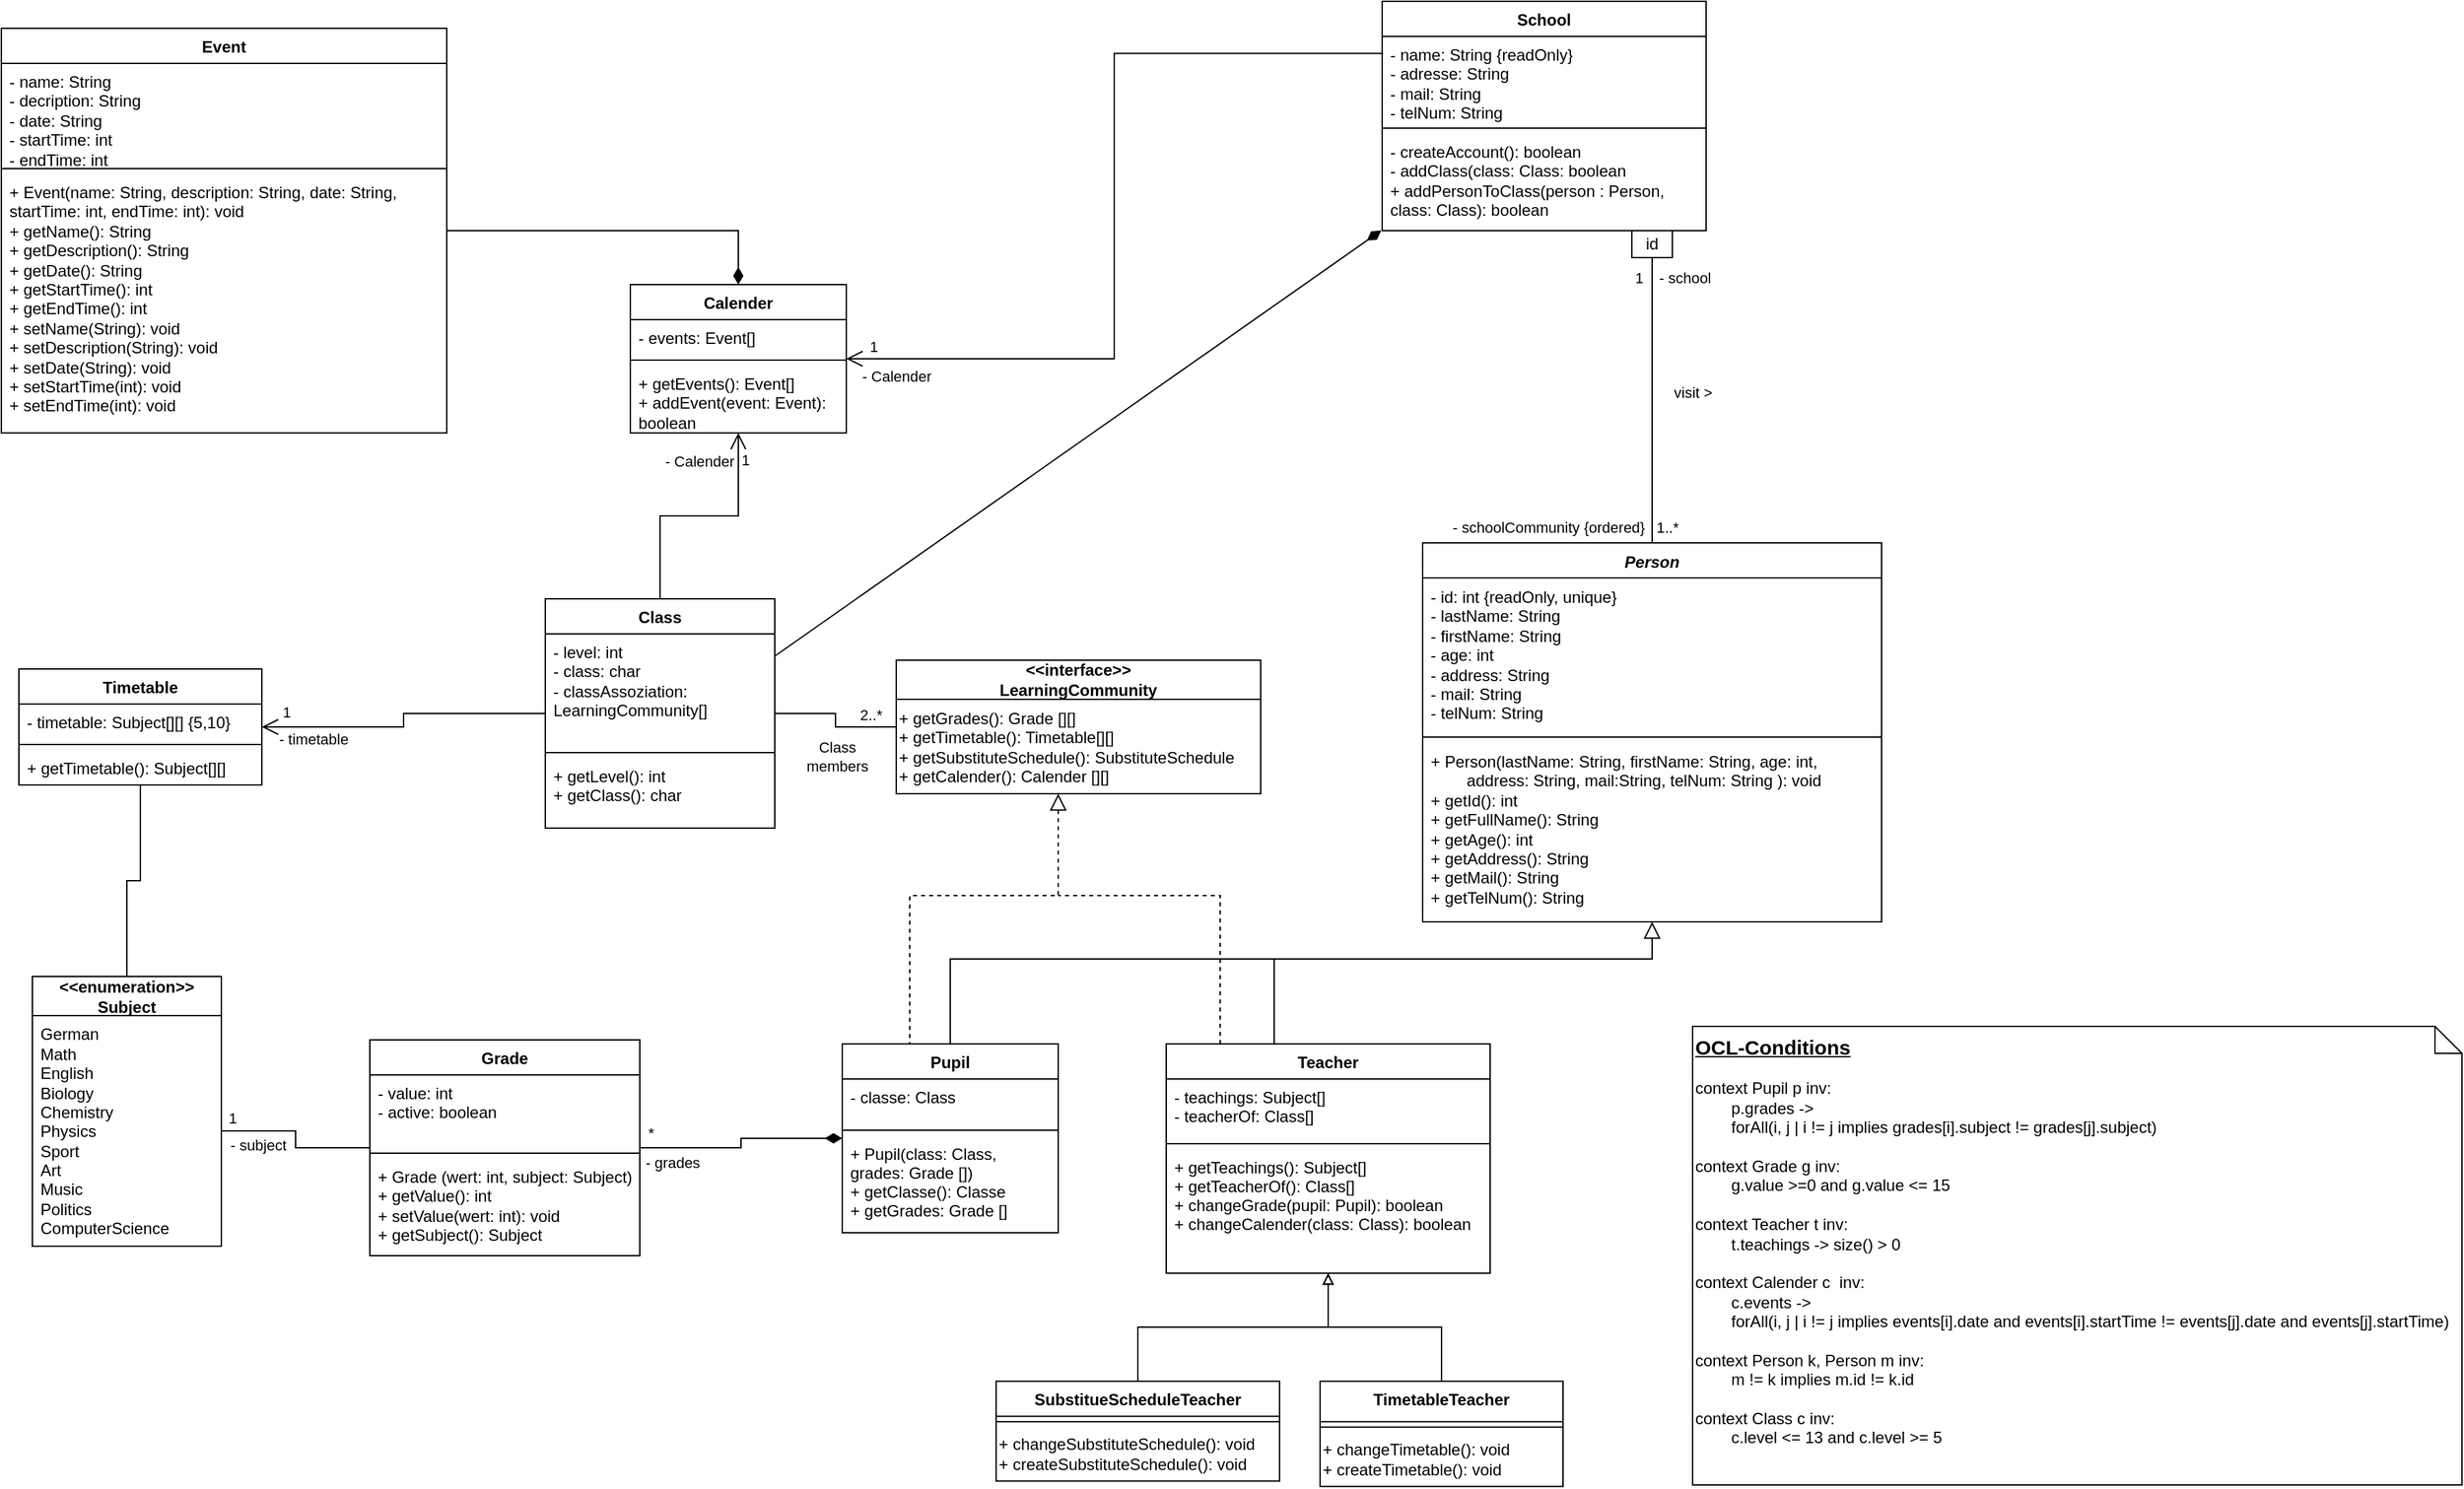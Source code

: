 <mxfile version="24.2.5" type="github">
  <diagram id="C5RBs43oDa-KdzZeNtuy" name="Page-1">
    <mxGraphModel dx="2204" dy="2951" grid="1" gridSize="10" guides="1" tooltips="1" connect="1" arrows="1" fold="1" page="1" pageScale="1" pageWidth="827" pageHeight="1169" math="0" shadow="0">
      <root>
        <mxCell id="WIyWlLk6GJQsqaUBKTNV-0" />
        <mxCell id="WIyWlLk6GJQsqaUBKTNV-1" parent="WIyWlLk6GJQsqaUBKTNV-0" />
        <mxCell id="5Cg1DQGmmBew_H07fwid-9" style="edgeStyle=orthogonalEdgeStyle;rounded=0;orthogonalLoop=1;jettySize=auto;html=1;entryX=1;entryY=0.5;entryDx=0;entryDy=0;endArrow=none;endFill=0;startArrow=diamondThin;startFill=1;startSize=10;" parent="WIyWlLk6GJQsqaUBKTNV-1" source="zkfFHV4jXpPFQw0GAbJ--0" target="rrHhDad-GqAPhSAh23OG-0" edge="1">
          <mxGeometry relative="1" as="geometry" />
        </mxCell>
        <mxCell id="TqdGIouG84ddenYdvqpn-0" value="- grades" style="edgeLabel;html=1;align=center;verticalAlign=middle;resizable=0;points=[];" parent="5Cg1DQGmmBew_H07fwid-9" vertex="1" connectable="0">
          <mxGeometry x="0.303" relative="1" as="geometry">
            <mxPoint x="-31" y="11" as="offset" />
          </mxGeometry>
        </mxCell>
        <mxCell id="TqdGIouG84ddenYdvqpn-2" value="*" style="edgeLabel;html=1;align=center;verticalAlign=middle;resizable=0;points=[];" parent="5Cg1DQGmmBew_H07fwid-9" vertex="1" connectable="0">
          <mxGeometry x="0.911" y="-1" relative="1" as="geometry">
            <mxPoint x="1" y="-10" as="offset" />
          </mxGeometry>
        </mxCell>
        <mxCell id="zkfFHV4jXpPFQw0GAbJ--0" value="Pupil" style="swimlane;fontStyle=1;align=center;verticalAlign=top;childLayout=stackLayout;horizontal=1;startSize=26;horizontalStack=0;resizeParent=1;resizeLast=0;collapsible=1;marginBottom=0;rounded=0;shadow=0;strokeWidth=1;" parent="WIyWlLk6GJQsqaUBKTNV-1" vertex="1">
          <mxGeometry x="-120" y="-1527" width="160" height="140" as="geometry">
            <mxRectangle x="-160" y="-840" width="160" height="26" as="alternateBounds" />
          </mxGeometry>
        </mxCell>
        <mxCell id="zkfFHV4jXpPFQw0GAbJ--1" value="- classe: Class&#xa;" style="text;align=left;verticalAlign=top;spacingLeft=4;spacingRight=4;overflow=hidden;rotatable=0;points=[[0,0.5],[1,0.5]];portConstraint=eastwest;" parent="zkfFHV4jXpPFQw0GAbJ--0" vertex="1">
          <mxGeometry y="26" width="160" height="34" as="geometry" />
        </mxCell>
        <mxCell id="zkfFHV4jXpPFQw0GAbJ--4" value="" style="line;html=1;strokeWidth=1;align=left;verticalAlign=middle;spacingTop=-1;spacingLeft=3;spacingRight=3;rotatable=0;labelPosition=right;points=[];portConstraint=eastwest;" parent="zkfFHV4jXpPFQw0GAbJ--0" vertex="1">
          <mxGeometry y="60" width="160" height="8" as="geometry" />
        </mxCell>
        <mxCell id="zkfFHV4jXpPFQw0GAbJ--5" value="+ Pupil(class: Class, &#xa;grades: Grade [])&#xa;+ getClasse(): Classe&#xa;+ getGrades: Grade []" style="text;align=left;verticalAlign=top;spacingLeft=4;spacingRight=4;overflow=hidden;rotatable=0;points=[[0,0.5],[1,0.5]];portConstraint=eastwest;" parent="zkfFHV4jXpPFQw0GAbJ--0" vertex="1">
          <mxGeometry y="68" width="160" height="72" as="geometry" />
        </mxCell>
        <mxCell id="4zYZKZz7MtSo7KlVfENi-1" style="edgeStyle=orthogonalEdgeStyle;rounded=0;orthogonalLoop=1;jettySize=auto;html=1;entryX=0.5;entryY=1;entryDx=0;entryDy=0;endArrow=block;endFill=0;" parent="WIyWlLk6GJQsqaUBKTNV-1" source="zkfFHV4jXpPFQw0GAbJ--6" target="zkfFHV4jXpPFQw0GAbJ--17" edge="1">
          <mxGeometry relative="1" as="geometry" />
        </mxCell>
        <mxCell id="zkfFHV4jXpPFQw0GAbJ--6" value="SubstitueScheduleTeacher&#xa;&#xa;" style="swimlane;fontStyle=1;align=center;verticalAlign=top;childLayout=stackLayout;horizontal=1;startSize=26;horizontalStack=0;resizeParent=1;resizeLast=0;collapsible=1;marginBottom=0;rounded=0;shadow=0;strokeWidth=1;" parent="WIyWlLk6GJQsqaUBKTNV-1" vertex="1">
          <mxGeometry x="-6" y="-1276.86" width="210" height="74" as="geometry">
            <mxRectangle x="130" y="380" width="160" height="26" as="alternateBounds" />
          </mxGeometry>
        </mxCell>
        <mxCell id="zkfFHV4jXpPFQw0GAbJ--9" value="" style="line;html=1;strokeWidth=1;align=left;verticalAlign=middle;spacingTop=-1;spacingLeft=3;spacingRight=3;rotatable=0;labelPosition=right;points=[];portConstraint=eastwest;" parent="zkfFHV4jXpPFQw0GAbJ--6" vertex="1">
          <mxGeometry y="26" width="210" height="8" as="geometry" />
        </mxCell>
        <mxCell id="WbwawXartxjEZme_BU2b-26" value="&lt;div align=&quot;left&quot;&gt;+ changeSubstituteSchedule(): void&lt;br&gt;&lt;/div&gt;&lt;div align=&quot;left&quot;&gt;+ createSubstituteSchedule(): void&lt;br&gt;&lt;/div&gt;" style="text;html=1;align=left;verticalAlign=middle;resizable=0;points=[];autosize=1;strokeColor=none;fillColor=none;" parent="zkfFHV4jXpPFQw0GAbJ--6" vertex="1">
          <mxGeometry y="34" width="210" height="40" as="geometry" />
        </mxCell>
        <mxCell id="4zYZKZz7MtSo7KlVfENi-3" style="edgeStyle=orthogonalEdgeStyle;rounded=0;orthogonalLoop=1;jettySize=auto;html=1;entryX=0.5;entryY=1;entryDx=0;entryDy=0;endArrow=block;endFill=0;" parent="WIyWlLk6GJQsqaUBKTNV-1" source="zkfFHV4jXpPFQw0GAbJ--13" target="zkfFHV4jXpPFQw0GAbJ--17" edge="1">
          <mxGeometry relative="1" as="geometry" />
        </mxCell>
        <mxCell id="zkfFHV4jXpPFQw0GAbJ--13" value="TimetableTeacher" style="swimlane;fontStyle=1;align=center;verticalAlign=top;childLayout=stackLayout;horizontal=1;startSize=30;horizontalStack=0;resizeParent=1;resizeLast=0;collapsible=1;marginBottom=0;rounded=0;shadow=0;strokeWidth=1;" parent="WIyWlLk6GJQsqaUBKTNV-1" vertex="1">
          <mxGeometry x="234" y="-1276.86" width="180" height="78" as="geometry">
            <mxRectangle x="340" y="380" width="170" height="26" as="alternateBounds" />
          </mxGeometry>
        </mxCell>
        <mxCell id="zkfFHV4jXpPFQw0GAbJ--15" value="" style="line;html=1;strokeWidth=1;align=left;verticalAlign=middle;spacingTop=-1;spacingLeft=3;spacingRight=3;rotatable=0;labelPosition=right;points=[];portConstraint=eastwest;" parent="zkfFHV4jXpPFQw0GAbJ--13" vertex="1">
          <mxGeometry y="30" width="180" height="8" as="geometry" />
        </mxCell>
        <mxCell id="WbwawXartxjEZme_BU2b-27" value="&lt;div align=&quot;left&quot;&gt;+ changeTimetable(): void&lt;br&gt;&lt;/div&gt;&lt;div align=&quot;left&quot;&gt;+ createTimetable(): void&lt;/div&gt;" style="text;html=1;align=left;verticalAlign=middle;resizable=0;points=[];autosize=1;strokeColor=none;fillColor=none;" parent="zkfFHV4jXpPFQw0GAbJ--13" vertex="1">
          <mxGeometry y="38" width="180" height="40" as="geometry" />
        </mxCell>
        <mxCell id="WbwawXartxjEZme_BU2b-21" style="edgeStyle=orthogonalEdgeStyle;rounded=0;orthogonalLoop=1;jettySize=auto;html=1;endArrow=none;endFill=0;dashed=1;" parent="WIyWlLk6GJQsqaUBKTNV-1" source="zkfFHV4jXpPFQw0GAbJ--17" edge="1">
          <mxGeometry relative="1" as="geometry">
            <mxPoint x="40" y="-1637" as="targetPoint" />
            <Array as="points">
              <mxPoint x="160" y="-1637" />
              <mxPoint x="110" y="-1637" />
            </Array>
          </mxGeometry>
        </mxCell>
        <mxCell id="zkfFHV4jXpPFQw0GAbJ--17" value="Teacher" style="swimlane;fontStyle=1;align=center;verticalAlign=top;childLayout=stackLayout;horizontal=1;startSize=26;horizontalStack=0;resizeParent=1;resizeLast=0;collapsible=1;marginBottom=0;rounded=0;shadow=0;strokeWidth=1;" parent="WIyWlLk6GJQsqaUBKTNV-1" vertex="1">
          <mxGeometry x="120" y="-1527" width="240" height="170" as="geometry">
            <mxRectangle x="80" y="-840" width="160" height="26" as="alternateBounds" />
          </mxGeometry>
        </mxCell>
        <mxCell id="zkfFHV4jXpPFQw0GAbJ--18" value="- teachings: Subject[]&#xa;- teacherOf: Class[]&#xa;" style="text;align=left;verticalAlign=top;spacingLeft=4;spacingRight=4;overflow=hidden;rotatable=0;points=[[0,0.5],[1,0.5]];portConstraint=eastwest;" parent="zkfFHV4jXpPFQw0GAbJ--17" vertex="1">
          <mxGeometry y="26" width="240" height="44" as="geometry" />
        </mxCell>
        <mxCell id="zkfFHV4jXpPFQw0GAbJ--23" value="" style="line;html=1;strokeWidth=1;align=left;verticalAlign=middle;spacingTop=-1;spacingLeft=3;spacingRight=3;rotatable=0;labelPosition=right;points=[];portConstraint=eastwest;" parent="zkfFHV4jXpPFQw0GAbJ--17" vertex="1">
          <mxGeometry y="70" width="240" height="8" as="geometry" />
        </mxCell>
        <mxCell id="zkfFHV4jXpPFQw0GAbJ--24" value="+ getTeachings(): Subject[]&#xa;+ getTeacherOf(): Class[]&#xa;+ changeGrade(pupil: Pupil): boolean&#xa;+ changeCalender(class: Class): boolean" style="text;align=left;verticalAlign=top;spacingLeft=4;spacingRight=4;overflow=hidden;rotatable=0;points=[[0,0.5],[1,0.5]];portConstraint=eastwest;" parent="zkfFHV4jXpPFQw0GAbJ--17" vertex="1">
          <mxGeometry y="78" width="240" height="82" as="geometry" />
        </mxCell>
        <mxCell id="WbwawXartxjEZme_BU2b-4" style="edgeStyle=orthogonalEdgeStyle;rounded=0;orthogonalLoop=1;jettySize=auto;html=1;entryX=1;entryY=0.5;entryDx=0;entryDy=0;endArrow=none;endFill=0;" parent="WIyWlLk6GJQsqaUBKTNV-1" source="rrHhDad-GqAPhSAh23OG-0" target="WbwawXartxjEZme_BU2b-3" edge="1">
          <mxGeometry relative="1" as="geometry" />
        </mxCell>
        <mxCell id="TqdGIouG84ddenYdvqpn-4" value="1" style="edgeLabel;html=1;align=center;verticalAlign=middle;resizable=0;points=[];" parent="WbwawXartxjEZme_BU2b-4" vertex="1" connectable="0">
          <mxGeometry x="0.766" y="-1" relative="1" as="geometry">
            <mxPoint x="-7" y="-9" as="offset" />
          </mxGeometry>
        </mxCell>
        <mxCell id="TqdGIouG84ddenYdvqpn-5" value="- subject" style="edgeLabel;html=1;align=center;verticalAlign=middle;resizable=0;points=[];" parent="WbwawXartxjEZme_BU2b-4" vertex="1" connectable="0">
          <mxGeometry x="0.831" y="1" relative="1" as="geometry">
            <mxPoint x="16" y="9" as="offset" />
          </mxGeometry>
        </mxCell>
        <mxCell id="rrHhDad-GqAPhSAh23OG-0" value="Grade" style="swimlane;fontStyle=1;align=center;verticalAlign=top;childLayout=stackLayout;horizontal=1;startSize=26;horizontalStack=0;resizeParent=1;resizeParentMax=0;resizeLast=0;collapsible=1;marginBottom=0;whiteSpace=wrap;html=1;" parent="WIyWlLk6GJQsqaUBKTNV-1" vertex="1">
          <mxGeometry x="-470" y="-1530" width="200" height="160" as="geometry">
            <mxRectangle x="-490" y="-850" width="70" height="30" as="alternateBounds" />
          </mxGeometry>
        </mxCell>
        <mxCell id="rrHhDad-GqAPhSAh23OG-1" value="&lt;div&gt;- value: int&lt;/div&gt;&lt;div&gt;- active: boolean&lt;/div&gt;" style="text;strokeColor=none;fillColor=none;align=left;verticalAlign=top;spacingLeft=4;spacingRight=4;overflow=hidden;rotatable=0;points=[[0,0.5],[1,0.5]];portConstraint=eastwest;whiteSpace=wrap;html=1;" parent="rrHhDad-GqAPhSAh23OG-0" vertex="1">
          <mxGeometry y="26" width="200" height="54" as="geometry" />
        </mxCell>
        <mxCell id="rrHhDad-GqAPhSAh23OG-2" value="" style="line;strokeWidth=1;fillColor=none;align=left;verticalAlign=middle;spacingTop=-1;spacingLeft=3;spacingRight=3;rotatable=0;labelPosition=right;points=[];portConstraint=eastwest;strokeColor=inherit;" parent="rrHhDad-GqAPhSAh23OG-0" vertex="1">
          <mxGeometry y="80" width="200" height="8" as="geometry" />
        </mxCell>
        <mxCell id="rrHhDad-GqAPhSAh23OG-3" value="&lt;div&gt;+ Grade (wert: int, subject: Subject)&lt;br&gt;&lt;/div&gt;&lt;div&gt;+ getValue(): int&lt;/div&gt;&lt;div&gt;+ setValue(wert: int): void&lt;br&gt;&lt;/div&gt;&lt;div&gt;+ getSubject(): Subject&lt;/div&gt;" style="text;strokeColor=none;fillColor=none;align=left;verticalAlign=top;spacingLeft=4;spacingRight=4;overflow=hidden;rotatable=0;points=[[0,0.5],[1,0.5]];portConstraint=eastwest;whiteSpace=wrap;html=1;" parent="rrHhDad-GqAPhSAh23OG-0" vertex="1">
          <mxGeometry y="88" width="200" height="72" as="geometry" />
        </mxCell>
        <mxCell id="5Cg1DQGmmBew_H07fwid-13" style="edgeStyle=orthogonalEdgeStyle;rounded=0;orthogonalLoop=1;jettySize=auto;html=1;entryX=1;entryY=0.5;entryDx=0;entryDy=0;endArrow=open;endFill=0;endSize=10;exitX=0.003;exitY=0.197;exitDx=0;exitDy=0;exitPerimeter=0;startSize=10;" parent="WIyWlLk6GJQsqaUBKTNV-1" source="rrHhDad-GqAPhSAh23OG-5" target="rrHhDad-GqAPhSAh23OG-12" edge="1">
          <mxGeometry relative="1" as="geometry" />
        </mxCell>
        <mxCell id="TpZP8rz3wwjgJjstvNqO-3" value="1" style="edgeLabel;html=1;align=center;verticalAlign=middle;resizable=0;points=[];fontFamily=Helvetica;fontSize=11;fontColor=default;labelBackgroundColor=default;" parent="5Cg1DQGmmBew_H07fwid-13" vertex="1" connectable="0">
          <mxGeometry x="0.664" y="-1" relative="1" as="geometry">
            <mxPoint x="-85" y="-8" as="offset" />
          </mxGeometry>
        </mxCell>
        <mxCell id="TqdGIouG84ddenYdvqpn-7" value="- Calender" style="edgeLabel;html=1;align=center;verticalAlign=middle;resizable=0;points=[];" parent="5Cg1DQGmmBew_H07fwid-13" vertex="1" connectable="0">
          <mxGeometry x="0.465" y="1" relative="1" as="geometry">
            <mxPoint x="-130" y="12" as="offset" />
          </mxGeometry>
        </mxCell>
        <mxCell id="5Cg1DQGmmBew_H07fwid-23" style="edgeStyle=orthogonalEdgeStyle;rounded=0;orthogonalLoop=1;jettySize=auto;html=1;entryX=0.5;entryY=0;entryDx=0;entryDy=0;strokeColor=default;align=center;verticalAlign=middle;fontFamily=Helvetica;fontSize=11;fontColor=default;labelBackgroundColor=default;endArrow=none;endFill=0;endSize=10;" parent="WIyWlLk6GJQsqaUBKTNV-1" source="ObR1IF8wktle5v3oRyKV-1" target="rrHhDad-GqAPhSAh23OG-32" edge="1">
          <mxGeometry relative="1" as="geometry">
            <Array as="points" />
          </mxGeometry>
        </mxCell>
        <mxCell id="TpZP8rz3wwjgJjstvNqO-9" value="1..*" style="edgeLabel;html=1;align=center;verticalAlign=middle;resizable=0;points=[];fontFamily=Helvetica;fontSize=11;fontColor=default;labelBackgroundColor=default;" parent="5Cg1DQGmmBew_H07fwid-23" vertex="1" connectable="0">
          <mxGeometry x="0.794" relative="1" as="geometry">
            <mxPoint x="11" y="10" as="offset" />
          </mxGeometry>
        </mxCell>
        <mxCell id="TqdGIouG84ddenYdvqpn-8" value="- schoolCommunity {ordered}" style="edgeLabel;html=1;align=center;verticalAlign=middle;resizable=0;points=[];" parent="5Cg1DQGmmBew_H07fwid-23" vertex="1" connectable="0">
          <mxGeometry x="0.605" y="-1" relative="1" as="geometry">
            <mxPoint x="-76" y="30" as="offset" />
          </mxGeometry>
        </mxCell>
        <mxCell id="v6CMzdKw22sWxw8PzKiO-6" value="visit &amp;gt;" style="edgeLabel;html=1;align=center;verticalAlign=middle;resizable=0;points=[];" parent="5Cg1DQGmmBew_H07fwid-23" vertex="1" connectable="0">
          <mxGeometry x="0.042" relative="1" as="geometry">
            <mxPoint x="30" y="-10" as="offset" />
          </mxGeometry>
        </mxCell>
        <mxCell id="5Cg1DQGmmBew_H07fwid-24" style="rounded=0;orthogonalLoop=1;jettySize=auto;html=1;entryX=1;entryY=0.25;entryDx=0;entryDy=0;strokeColor=default;align=center;verticalAlign=middle;fontFamily=Helvetica;fontSize=11;fontColor=default;labelBackgroundColor=default;endArrow=none;endFill=0;endSize=10;startSize=10;startArrow=diamondThin;startFill=1;exitX=-0.003;exitY=0.999;exitDx=0;exitDy=0;exitPerimeter=0;" parent="WIyWlLk6GJQsqaUBKTNV-1" source="rrHhDad-GqAPhSAh23OG-7" target="rrHhDad-GqAPhSAh23OG-8" edge="1">
          <mxGeometry relative="1" as="geometry" />
        </mxCell>
        <mxCell id="rrHhDad-GqAPhSAh23OG-4" value="School" style="swimlane;fontStyle=1;align=center;verticalAlign=top;childLayout=stackLayout;horizontal=1;startSize=26;horizontalStack=0;resizeParent=1;resizeParentMax=0;resizeLast=0;collapsible=1;marginBottom=0;whiteSpace=wrap;html=1;" parent="WIyWlLk6GJQsqaUBKTNV-1" vertex="1">
          <mxGeometry x="280" y="-2300" width="240" height="170" as="geometry">
            <mxRectangle x="-17" y="-1360" width="80" height="30" as="alternateBounds" />
          </mxGeometry>
        </mxCell>
        <mxCell id="rrHhDad-GqAPhSAh23OG-5" value="- name: String {readOnly}&lt;br&gt;&lt;div&gt;- adresse: String&lt;/div&gt;&lt;div&gt;- mail: String&lt;/div&gt;&lt;div&gt;- telNum: String&lt;/div&gt;" style="text;strokeColor=none;fillColor=none;align=left;verticalAlign=top;spacingLeft=4;spacingRight=4;overflow=hidden;rotatable=0;points=[[0,0.5],[1,0.5]];portConstraint=eastwest;whiteSpace=wrap;html=1;" parent="rrHhDad-GqAPhSAh23OG-4" vertex="1">
          <mxGeometry y="26" width="240" height="64" as="geometry" />
        </mxCell>
        <mxCell id="rrHhDad-GqAPhSAh23OG-6" value="" style="line;strokeWidth=1;fillColor=none;align=left;verticalAlign=middle;spacingTop=-1;spacingLeft=3;spacingRight=3;rotatable=0;labelPosition=right;points=[];portConstraint=eastwest;strokeColor=inherit;" parent="rrHhDad-GqAPhSAh23OG-4" vertex="1">
          <mxGeometry y="90" width="240" height="8" as="geometry" />
        </mxCell>
        <mxCell id="rrHhDad-GqAPhSAh23OG-7" value="&lt;div&gt;&lt;span style=&quot;background-color: initial;&quot;&gt;- createAccount(): boolean&lt;/span&gt;&lt;br&gt;&lt;/div&gt;&lt;div&gt;- addClass(class: Class: boolean&lt;/div&gt;&lt;div&gt;+&lt;span style=&quot;background-color: initial;&quot;&gt;&amp;nbsp;addPersonToClass(person : Person, class: Class): boolean&lt;/span&gt;&lt;/div&gt;" style="text;strokeColor=none;fillColor=none;align=left;verticalAlign=top;spacingLeft=4;spacingRight=4;overflow=hidden;rotatable=0;points=[[0,0.5],[1,0.5]];portConstraint=eastwest;whiteSpace=wrap;html=1;" parent="rrHhDad-GqAPhSAh23OG-4" vertex="1">
          <mxGeometry y="98" width="240" height="72" as="geometry" />
        </mxCell>
        <mxCell id="5Cg1DQGmmBew_H07fwid-14" style="edgeStyle=orthogonalEdgeStyle;rounded=0;orthogonalLoop=1;jettySize=auto;html=1;entryX=0.5;entryY=1;entryDx=0;entryDy=0;endArrow=open;endFill=0;endSize=10;" parent="WIyWlLk6GJQsqaUBKTNV-1" source="rrHhDad-GqAPhSAh23OG-8" target="rrHhDad-GqAPhSAh23OG-12" edge="1">
          <mxGeometry relative="1" as="geometry" />
        </mxCell>
        <mxCell id="TpZP8rz3wwjgJjstvNqO-1" value="1" style="edgeLabel;html=1;align=center;verticalAlign=middle;resizable=0;points=[];fontFamily=Helvetica;fontSize=11;fontColor=default;labelBackgroundColor=default;" parent="5Cg1DQGmmBew_H07fwid-14" vertex="1" connectable="0">
          <mxGeometry x="0.65" y="-1" relative="1" as="geometry">
            <mxPoint x="4" y="-12" as="offset" />
          </mxGeometry>
        </mxCell>
        <mxCell id="TqdGIouG84ddenYdvqpn-6" value="- Calender" style="edgeLabel;html=1;align=center;verticalAlign=middle;resizable=0;points=[];" parent="5Cg1DQGmmBew_H07fwid-14" vertex="1" connectable="0">
          <mxGeometry x="0.322" y="1" relative="1" as="geometry">
            <mxPoint x="-28" y="-41" as="offset" />
          </mxGeometry>
        </mxCell>
        <mxCell id="5Cg1DQGmmBew_H07fwid-16" style="edgeStyle=orthogonalEdgeStyle;rounded=0;orthogonalLoop=1;jettySize=auto;html=1;entryX=1;entryY=0.5;entryDx=0;entryDy=0;endArrow=open;endFill=0;endSize=10;" parent="WIyWlLk6GJQsqaUBKTNV-1" source="rrHhDad-GqAPhSAh23OG-8" target="rrHhDad-GqAPhSAh23OG-24" edge="1">
          <mxGeometry relative="1" as="geometry" />
        </mxCell>
        <mxCell id="TpZP8rz3wwjgJjstvNqO-6" value="1" style="edgeLabel;html=1;align=center;verticalAlign=middle;resizable=0;points=[];fontFamily=Helvetica;fontSize=11;fontColor=default;labelBackgroundColor=default;" parent="5Cg1DQGmmBew_H07fwid-16" vertex="1" connectable="0">
          <mxGeometry x="0.759" relative="1" as="geometry">
            <mxPoint x="-9" y="-11" as="offset" />
          </mxGeometry>
        </mxCell>
        <mxCell id="v6CMzdKw22sWxw8PzKiO-1" value="- timetable" style="edgeLabel;html=1;align=center;verticalAlign=middle;resizable=0;points=[];" parent="5Cg1DQGmmBew_H07fwid-16" vertex="1" connectable="0">
          <mxGeometry x="0.78" relative="1" as="geometry">
            <mxPoint x="14" y="9" as="offset" />
          </mxGeometry>
        </mxCell>
        <mxCell id="rrHhDad-GqAPhSAh23OG-8" value="Class" style="swimlane;fontStyle=1;align=center;verticalAlign=top;childLayout=stackLayout;horizontal=1;startSize=26;horizontalStack=0;resizeParent=1;resizeParentMax=0;resizeLast=0;collapsible=1;marginBottom=0;whiteSpace=wrap;html=1;" parent="WIyWlLk6GJQsqaUBKTNV-1" vertex="1">
          <mxGeometry x="-340" y="-1857" width="170" height="170" as="geometry">
            <mxRectangle x="-317" y="-1170" width="80" height="30" as="alternateBounds" />
          </mxGeometry>
        </mxCell>
        <mxCell id="rrHhDad-GqAPhSAh23OG-9" value="&lt;div&gt;- level: int&lt;/div&gt;- class: char&lt;div&gt;- classAssoziation: LearningCommunity[]&lt;/div&gt;" style="text;strokeColor=none;fillColor=none;align=left;verticalAlign=top;spacingLeft=4;spacingRight=4;overflow=hidden;rotatable=0;points=[[0,0.5],[1,0.5]];portConstraint=eastwest;whiteSpace=wrap;html=1;" parent="rrHhDad-GqAPhSAh23OG-8" vertex="1">
          <mxGeometry y="26" width="170" height="84" as="geometry" />
        </mxCell>
        <mxCell id="rrHhDad-GqAPhSAh23OG-10" value="" style="line;strokeWidth=1;fillColor=none;align=left;verticalAlign=middle;spacingTop=-1;spacingLeft=3;spacingRight=3;rotatable=0;labelPosition=right;points=[];portConstraint=eastwest;strokeColor=inherit;" parent="rrHhDad-GqAPhSAh23OG-8" vertex="1">
          <mxGeometry y="110" width="170" height="8" as="geometry" />
        </mxCell>
        <mxCell id="rrHhDad-GqAPhSAh23OG-11" value="&lt;div&gt;+ getLevel(): int&lt;/div&gt;&lt;div&gt;+ getClass(): char&lt;br&gt;&lt;/div&gt;&lt;div&gt;&lt;br&gt;&lt;/div&gt;" style="text;strokeColor=none;fillColor=none;align=left;verticalAlign=top;spacingLeft=4;spacingRight=4;overflow=hidden;rotatable=0;points=[[0,0.5],[1,0.5]];portConstraint=eastwest;whiteSpace=wrap;html=1;" parent="rrHhDad-GqAPhSAh23OG-8" vertex="1">
          <mxGeometry y="118" width="170" height="52" as="geometry" />
        </mxCell>
        <mxCell id="rrHhDad-GqAPhSAh23OG-12" value="Calender&lt;div&gt;&lt;br&gt;&lt;/div&gt;" style="swimlane;fontStyle=1;align=center;verticalAlign=top;childLayout=stackLayout;horizontal=1;startSize=26;horizontalStack=0;resizeParent=1;resizeParentMax=0;resizeLast=0;collapsible=1;marginBottom=0;whiteSpace=wrap;html=1;" parent="WIyWlLk6GJQsqaUBKTNV-1" vertex="1">
          <mxGeometry x="-277" y="-2090" width="160" height="110" as="geometry">
            <mxRectangle x="-460" y="-1386" width="90" height="40" as="alternateBounds" />
          </mxGeometry>
        </mxCell>
        <mxCell id="rrHhDad-GqAPhSAh23OG-13" value="- events: Event[]" style="text;strokeColor=none;fillColor=none;align=left;verticalAlign=top;spacingLeft=4;spacingRight=4;overflow=hidden;rotatable=0;points=[[0,0.5],[1,0.5]];portConstraint=eastwest;whiteSpace=wrap;html=1;" parent="rrHhDad-GqAPhSAh23OG-12" vertex="1">
          <mxGeometry y="26" width="160" height="26" as="geometry" />
        </mxCell>
        <mxCell id="rrHhDad-GqAPhSAh23OG-14" value="" style="line;strokeWidth=1;fillColor=none;align=left;verticalAlign=middle;spacingTop=-1;spacingLeft=3;spacingRight=3;rotatable=0;labelPosition=right;points=[];portConstraint=eastwest;strokeColor=inherit;" parent="rrHhDad-GqAPhSAh23OG-12" vertex="1">
          <mxGeometry y="52" width="160" height="8" as="geometry" />
        </mxCell>
        <mxCell id="rrHhDad-GqAPhSAh23OG-15" value="+ getEvents(): Event[]&lt;div&gt;+ addEvent(event: Event): boolean&lt;br&gt;&lt;/div&gt;" style="text;strokeColor=none;fillColor=none;align=left;verticalAlign=top;spacingLeft=4;spacingRight=4;overflow=hidden;rotatable=0;points=[[0,0.5],[1,0.5]];portConstraint=eastwest;whiteSpace=wrap;html=1;" parent="rrHhDad-GqAPhSAh23OG-12" vertex="1">
          <mxGeometry y="60" width="160" height="50" as="geometry" />
        </mxCell>
        <mxCell id="v6CMzdKw22sWxw8PzKiO-9" style="edgeStyle=orthogonalEdgeStyle;rounded=0;orthogonalLoop=1;jettySize=auto;html=1;entryX=0.5;entryY=0;entryDx=0;entryDy=0;endArrow=none;endFill=0;" parent="WIyWlLk6GJQsqaUBKTNV-1" source="rrHhDad-GqAPhSAh23OG-24" target="WbwawXartxjEZme_BU2b-1" edge="1">
          <mxGeometry relative="1" as="geometry" />
        </mxCell>
        <mxCell id="rrHhDad-GqAPhSAh23OG-24" value="Timetable" style="swimlane;fontStyle=1;align=center;verticalAlign=top;childLayout=stackLayout;horizontal=1;startSize=26;horizontalStack=0;resizeParent=1;resizeParentMax=0;resizeLast=0;collapsible=1;marginBottom=0;whiteSpace=wrap;html=1;" parent="WIyWlLk6GJQsqaUBKTNV-1" vertex="1">
          <mxGeometry x="-730" y="-1805" width="180" height="86" as="geometry">
            <mxRectangle x="-510" y="-1158" width="110" height="30" as="alternateBounds" />
          </mxGeometry>
        </mxCell>
        <mxCell id="rrHhDad-GqAPhSAh23OG-25" value="- timetable: Subject[][] {5,10}" style="text;strokeColor=none;fillColor=none;align=left;verticalAlign=top;spacingLeft=4;spacingRight=4;overflow=hidden;rotatable=0;points=[[0,0.5],[1,0.5]];portConstraint=eastwest;whiteSpace=wrap;html=1;" parent="rrHhDad-GqAPhSAh23OG-24" vertex="1">
          <mxGeometry y="26" width="180" height="26" as="geometry" />
        </mxCell>
        <mxCell id="rrHhDad-GqAPhSAh23OG-26" value="" style="line;strokeWidth=1;fillColor=none;align=left;verticalAlign=middle;spacingTop=-1;spacingLeft=3;spacingRight=3;rotatable=0;labelPosition=right;points=[];portConstraint=eastwest;strokeColor=inherit;" parent="rrHhDad-GqAPhSAh23OG-24" vertex="1">
          <mxGeometry y="52" width="180" height="8" as="geometry" />
        </mxCell>
        <mxCell id="rrHhDad-GqAPhSAh23OG-27" value="+ getTimetable(): Subject[][]" style="text;strokeColor=none;fillColor=none;align=left;verticalAlign=top;spacingLeft=4;spacingRight=4;overflow=hidden;rotatable=0;points=[[0,0.5],[1,0.5]];portConstraint=eastwest;whiteSpace=wrap;html=1;" parent="rrHhDad-GqAPhSAh23OG-24" vertex="1">
          <mxGeometry y="60" width="180" height="26" as="geometry" />
        </mxCell>
        <mxCell id="TqdGIouG84ddenYdvqpn-10" style="edgeStyle=orthogonalEdgeStyle;rounded=0;orthogonalLoop=1;jettySize=auto;html=1;entryX=0.5;entryY=0;entryDx=0;entryDy=0;endArrow=none;endFill=0;" parent="WIyWlLk6GJQsqaUBKTNV-1" target="zkfFHV4jXpPFQw0GAbJ--0" edge="1">
          <mxGeometry relative="1" as="geometry">
            <mxPoint x="480" y="-1600" as="sourcePoint" />
            <Array as="points">
              <mxPoint x="480" y="-1590" />
              <mxPoint x="-40" y="-1590" />
            </Array>
          </mxGeometry>
        </mxCell>
        <mxCell id="TqdGIouG84ddenYdvqpn-11" style="edgeStyle=orthogonalEdgeStyle;rounded=0;orthogonalLoop=1;jettySize=auto;html=1;entryX=0.5;entryY=0;entryDx=0;entryDy=0;endArrow=none;endFill=0;startArrow=block;startFill=0;startSize=10;" parent="WIyWlLk6GJQsqaUBKTNV-1" source="rrHhDad-GqAPhSAh23OG-32" target="zkfFHV4jXpPFQw0GAbJ--17" edge="1">
          <mxGeometry relative="1" as="geometry">
            <Array as="points">
              <mxPoint x="480" y="-1590" />
              <mxPoint x="200" y="-1590" />
            </Array>
          </mxGeometry>
        </mxCell>
        <mxCell id="rrHhDad-GqAPhSAh23OG-32" value="&lt;i&gt;Person&lt;/i&gt;" style="swimlane;fontStyle=1;align=center;verticalAlign=top;childLayout=stackLayout;horizontal=1;startSize=26;horizontalStack=0;resizeParent=1;resizeParentMax=0;resizeLast=0;collapsible=1;marginBottom=0;whiteSpace=wrap;html=1;" parent="WIyWlLk6GJQsqaUBKTNV-1" vertex="1">
          <mxGeometry x="310" y="-1898.5" width="340" height="281" as="geometry">
            <mxRectangle x="310" y="-1898.5" width="80" height="30" as="alternateBounds" />
          </mxGeometry>
        </mxCell>
        <mxCell id="rrHhDad-GqAPhSAh23OG-33" value="&lt;div&gt;- id: int {readOnly, unique}&lt;br&gt;&lt;/div&gt;- lastName: String&lt;div&gt;- firstName: String&lt;br&gt;&lt;div&gt;- age: int&lt;/div&gt;&lt;div&gt;- address: String&lt;/div&gt;&lt;div&gt;- mail: String&lt;/div&gt;&lt;div&gt;- telNum: String&lt;/div&gt;&lt;div&gt;&lt;br&gt;&lt;/div&gt;&lt;/div&gt;" style="text;strokeColor=none;fillColor=none;align=left;verticalAlign=top;spacingLeft=4;spacingRight=4;overflow=hidden;rotatable=0;points=[[0,0.5],[1,0.5]];portConstraint=eastwest;whiteSpace=wrap;html=1;" parent="rrHhDad-GqAPhSAh23OG-32" vertex="1">
          <mxGeometry y="26" width="340" height="114" as="geometry" />
        </mxCell>
        <mxCell id="rrHhDad-GqAPhSAh23OG-34" value="" style="line;strokeWidth=1;fillColor=none;align=left;verticalAlign=middle;spacingTop=-1;spacingLeft=3;spacingRight=3;rotatable=0;labelPosition=right;points=[];portConstraint=eastwest;strokeColor=inherit;" parent="rrHhDad-GqAPhSAh23OG-32" vertex="1">
          <mxGeometry y="140" width="340" height="8" as="geometry" />
        </mxCell>
        <mxCell id="rrHhDad-GqAPhSAh23OG-35" value="&lt;div&gt;+ Person(lastName: String, firstName: String, age: int,&lt;/div&gt;&lt;div&gt;&lt;span style=&quot;white-space: pre;&quot;&gt;&#x9;&lt;/span&gt;address: String, mail:String, telNum: String ): void&lt;br&gt;&lt;/div&gt;&lt;div&gt;+ getId(): int&lt;/div&gt;&lt;div&gt;+ getFullName(): String&lt;/div&gt;&lt;div&gt;+ getAge(): int&lt;/div&gt;&lt;div&gt;+ getAddress(): String&lt;/div&gt;&lt;div&gt;+ getMail(): String&lt;/div&gt;&lt;div&gt;+ getTelNum(): String&lt;br&gt;&lt;/div&gt;" style="text;strokeColor=none;fillColor=none;align=left;verticalAlign=top;spacingLeft=4;spacingRight=4;overflow=hidden;rotatable=0;points=[[0,0.5],[1,0.5]];portConstraint=eastwest;whiteSpace=wrap;html=1;" parent="rrHhDad-GqAPhSAh23OG-32" vertex="1">
          <mxGeometry y="148" width="340" height="133" as="geometry" />
        </mxCell>
        <mxCell id="WbwawXartxjEZme_BU2b-1" value="&lt;div&gt;&amp;lt;&amp;lt;enumeration&amp;gt;&amp;gt;&lt;br&gt;&lt;/div&gt;&lt;div&gt;Subject&lt;/div&gt;" style="swimlane;fontStyle=1;align=center;verticalAlign=middle;childLayout=stackLayout;horizontal=1;startSize=29;horizontalStack=0;resizeParent=1;resizeParentMax=0;resizeLast=0;collapsible=0;marginBottom=0;html=1;whiteSpace=wrap;" parent="WIyWlLk6GJQsqaUBKTNV-1" vertex="1">
          <mxGeometry x="-720" y="-1577" width="140" height="200" as="geometry" />
        </mxCell>
        <mxCell id="WbwawXartxjEZme_BU2b-3" value="&lt;div&gt;German&lt;/div&gt;&lt;div&gt;Math&lt;/div&gt;&lt;div&gt;English&lt;/div&gt;&lt;div&gt;Biology&lt;/div&gt;&lt;div&gt;Chemistry&lt;/div&gt;&lt;div&gt;Physics&lt;/div&gt;&lt;div&gt;Sport&lt;br&gt;&lt;/div&gt;&lt;div&gt;Art&lt;/div&gt;&lt;div&gt;Music&lt;/div&gt;&lt;div&gt;Politics&lt;/div&gt;&lt;div&gt;ComputerScience&lt;/div&gt;" style="text;html=1;strokeColor=none;fillColor=none;align=left;verticalAlign=middle;spacingLeft=4;spacingRight=4;overflow=hidden;rotatable=0;points=[[0,0.5],[1,0.5]];portConstraint=eastwest;whiteSpace=wrap;" parent="WbwawXartxjEZme_BU2b-1" vertex="1">
          <mxGeometry y="29" width="140" height="171" as="geometry" />
        </mxCell>
        <mxCell id="WbwawXartxjEZme_BU2b-16" style="edgeStyle=orthogonalEdgeStyle;rounded=0;orthogonalLoop=1;jettySize=auto;html=1;entryX=0.5;entryY=0;entryDx=0;entryDy=0;endArrow=none;endFill=0;startArrow=block;startFill=0;startSize=10;dashed=1;" parent="WIyWlLk6GJQsqaUBKTNV-1" source="WbwawXartxjEZme_BU2b-9" target="zkfFHV4jXpPFQw0GAbJ--0" edge="1">
          <mxGeometry relative="1" as="geometry">
            <Array as="points">
              <mxPoint x="40" y="-1637" />
              <mxPoint x="-70" y="-1637" />
              <mxPoint x="-70" y="-1527" />
            </Array>
          </mxGeometry>
        </mxCell>
        <mxCell id="5Cg1DQGmmBew_H07fwid-18" style="edgeStyle=orthogonalEdgeStyle;rounded=0;orthogonalLoop=1;jettySize=auto;html=1;entryX=1;entryY=0.5;entryDx=0;entryDy=0;endArrow=none;endFill=0;" parent="WIyWlLk6GJQsqaUBKTNV-1" source="WbwawXartxjEZme_BU2b-9" target="rrHhDad-GqAPhSAh23OG-8" edge="1">
          <mxGeometry relative="1" as="geometry" />
        </mxCell>
        <mxCell id="TpZP8rz3wwjgJjstvNqO-4" value="2..*" style="edgeLabel;html=1;align=center;verticalAlign=middle;resizable=0;points=[];fontFamily=Helvetica;fontSize=11;fontColor=default;labelBackgroundColor=default;" parent="5Cg1DQGmmBew_H07fwid-18" vertex="1" connectable="0">
          <mxGeometry x="-0.411" y="2" relative="1" as="geometry">
            <mxPoint x="10" y="-11" as="offset" />
          </mxGeometry>
        </mxCell>
        <mxCell id="v6CMzdKw22sWxw8PzKiO-2" value="Class&lt;div&gt;members&lt;/div&gt;" style="edgeLabel;html=1;align=center;verticalAlign=middle;resizable=0;points=[];" parent="5Cg1DQGmmBew_H07fwid-18" vertex="1" connectable="0">
          <mxGeometry x="-0.236" y="2" relative="1" as="geometry">
            <mxPoint x="-6" y="20" as="offset" />
          </mxGeometry>
        </mxCell>
        <mxCell id="WbwawXartxjEZme_BU2b-9" value="&lt;div&gt;&amp;lt;&amp;lt;interface&amp;gt;&amp;gt;&lt;br&gt;&lt;/div&gt;&lt;div&gt;LearningCommunity&lt;/div&gt;" style="swimlane;fontStyle=1;align=center;verticalAlign=middle;childLayout=stackLayout;horizontal=1;startSize=29;horizontalStack=0;resizeParent=1;resizeParentMax=0;resizeLast=0;collapsible=0;marginBottom=0;html=1;whiteSpace=wrap;" parent="WIyWlLk6GJQsqaUBKTNV-1" vertex="1">
          <mxGeometry x="-80" y="-1811.5" width="270" height="99" as="geometry" />
        </mxCell>
        <mxCell id="WbwawXartxjEZme_BU2b-11" value="&lt;div align=&quot;left&quot;&gt;+ getGrades(): Grade [][]&lt;br&gt;&lt;/div&gt;&lt;div align=&quot;left&quot;&gt;+ getTimetable(): Timetable[][]&lt;br&gt;&lt;/div&gt;&lt;div align=&quot;left&quot;&gt;+ getSubstituteSchedule():&amp;nbsp;&lt;span style=&quot;background-color: initial;&quot;&gt;SubstituteSchedule&lt;/span&gt;&lt;br&gt;&lt;/div&gt;&lt;div align=&quot;left&quot;&gt;+ getCalender(): Calender [][]&lt;br&gt;&lt;/div&gt;" style="text;html=1;align=left;verticalAlign=middle;resizable=0;points=[];autosize=1;strokeColor=none;fillColor=none;" parent="WbwawXartxjEZme_BU2b-9" vertex="1">
          <mxGeometry y="29" width="270" height="70" as="geometry" />
        </mxCell>
        <mxCell id="TpZP8rz3wwjgJjstvNqO-0" style="edgeStyle=orthogonalEdgeStyle;rounded=0;orthogonalLoop=1;jettySize=auto;html=1;entryX=0.5;entryY=0;entryDx=0;entryDy=0;endArrow=diamondThin;endFill=1;endSize=10;startSize=10;startArrow=none;startFill=0;" parent="WIyWlLk6GJQsqaUBKTNV-1" source="5Cg1DQGmmBew_H07fwid-25" target="rrHhDad-GqAPhSAh23OG-12" edge="1">
          <mxGeometry relative="1" as="geometry" />
        </mxCell>
        <mxCell id="5Cg1DQGmmBew_H07fwid-25" value="&lt;div&gt;Event&lt;/div&gt;" style="swimlane;fontStyle=1;align=center;verticalAlign=top;childLayout=stackLayout;horizontal=1;startSize=26;horizontalStack=0;resizeParent=1;resizeParentMax=0;resizeLast=0;collapsible=1;marginBottom=0;whiteSpace=wrap;html=1;" parent="WIyWlLk6GJQsqaUBKTNV-1" vertex="1">
          <mxGeometry x="-743" y="-2280" width="330" height="300" as="geometry">
            <mxRectangle x="-460" y="-1386" width="90" height="40" as="alternateBounds" />
          </mxGeometry>
        </mxCell>
        <mxCell id="5Cg1DQGmmBew_H07fwid-26" value="- name: String&lt;div&gt;- decription: String&lt;/div&gt;&lt;div&gt;- date: String&lt;/div&gt;&lt;div&gt;- startTime: int&lt;/div&gt;&lt;div&gt;- endTime: int&lt;/div&gt;" style="text;strokeColor=none;fillColor=none;align=left;verticalAlign=top;spacingLeft=4;spacingRight=4;overflow=hidden;rotatable=0;points=[[0,0.5],[1,0.5]];portConstraint=eastwest;whiteSpace=wrap;html=1;" parent="5Cg1DQGmmBew_H07fwid-25" vertex="1">
          <mxGeometry y="26" width="330" height="74" as="geometry" />
        </mxCell>
        <mxCell id="5Cg1DQGmmBew_H07fwid-27" value="" style="line;strokeWidth=1;fillColor=none;align=left;verticalAlign=middle;spacingTop=-1;spacingLeft=3;spacingRight=3;rotatable=0;labelPosition=right;points=[];portConstraint=eastwest;strokeColor=inherit;" parent="5Cg1DQGmmBew_H07fwid-25" vertex="1">
          <mxGeometry y="100" width="330" height="8" as="geometry" />
        </mxCell>
        <mxCell id="5Cg1DQGmmBew_H07fwid-28" value="&lt;div&gt;+ Event(name: String, description: String, date: String, startTime: int, endTime: int): void&lt;br&gt;&lt;/div&gt;&lt;div&gt;+ getName(): String&lt;/div&gt;&lt;div&gt;+ getDescription(): String&lt;/div&gt;&lt;div&gt;+ getDate(): String&lt;br&gt;&lt;/div&gt;&lt;div&gt;+ getStartTime(): int&lt;/div&gt;&lt;div&gt;+ getEndTime(): int&lt;/div&gt;&lt;div&gt;&lt;div&gt;+ setName(String):&amp;nbsp;&lt;span style=&quot;background-color: initial;&quot;&gt;void&lt;/span&gt;&lt;/div&gt;&lt;div&gt;+ setDescription(String):&amp;nbsp;&lt;span style=&quot;background-color: initial;&quot;&gt;void&lt;/span&gt;&lt;/div&gt;&lt;div&gt;+ setDate(String):&amp;nbsp;&lt;span style=&quot;background-color: initial;&quot;&gt;void&lt;/span&gt;&lt;br&gt;&lt;/div&gt;&lt;div&gt;+ setStartTime(int):&amp;nbsp;&lt;span style=&quot;background-color: initial;&quot;&gt;void&lt;/span&gt;&lt;/div&gt;&lt;div&gt;+ setEndTime(int): void&lt;/div&gt;&lt;/div&gt;" style="text;strokeColor=none;fillColor=none;align=left;verticalAlign=top;spacingLeft=4;spacingRight=4;overflow=hidden;rotatable=0;points=[[0,0.5],[1,0.5]];portConstraint=eastwest;whiteSpace=wrap;html=1;" parent="5Cg1DQGmmBew_H07fwid-25" vertex="1">
          <mxGeometry y="108" width="330" height="192" as="geometry" />
        </mxCell>
        <mxCell id="ObR1IF8wktle5v3oRyKV-2" value="" style="edgeStyle=orthogonalEdgeStyle;rounded=0;orthogonalLoop=1;jettySize=auto;html=1;entryX=0.5;entryY=0;entryDx=0;entryDy=0;strokeColor=default;align=center;verticalAlign=middle;fontFamily=Helvetica;fontSize=11;fontColor=default;labelBackgroundColor=default;endArrow=none;endFill=0;endSize=10;" parent="WIyWlLk6GJQsqaUBKTNV-1" source="rrHhDad-GqAPhSAh23OG-4" target="ObR1IF8wktle5v3oRyKV-1" edge="1">
          <mxGeometry relative="1" as="geometry">
            <Array as="points">
              <mxPoint x="480" y="-1970" />
            </Array>
            <mxPoint x="480" y="-2130" as="sourcePoint" />
            <mxPoint x="480" y="-1898" as="targetPoint" />
          </mxGeometry>
        </mxCell>
        <mxCell id="ObR1IF8wktle5v3oRyKV-5" value="- school" style="edgeLabel;html=1;align=center;verticalAlign=middle;resizable=0;points=[];" parent="ObR1IF8wktle5v3oRyKV-2" vertex="1" connectable="0">
          <mxGeometry x="-0.878" y="-1" relative="1" as="geometry">
            <mxPoint x="25" y="15" as="offset" />
          </mxGeometry>
        </mxCell>
        <mxCell id="ObR1IF8wktle5v3oRyKV-6" value="1" style="edgeLabel;html=1;align=center;verticalAlign=middle;resizable=0;points=[];" parent="ObR1IF8wktle5v3oRyKV-2" vertex="1" connectable="0">
          <mxGeometry x="-0.862" relative="1" as="geometry">
            <mxPoint x="-10" y="13" as="offset" />
          </mxGeometry>
        </mxCell>
        <mxCell id="ObR1IF8wktle5v3oRyKV-1" value="id" style="rounded=0;whiteSpace=wrap;html=1;" parent="WIyWlLk6GJQsqaUBKTNV-1" vertex="1">
          <mxGeometry x="465" y="-2130" width="30" height="20" as="geometry" />
        </mxCell>
        <mxCell id="4zYZKZz7MtSo7KlVfENi-0" value="&lt;b&gt;&lt;u&gt;&lt;font style=&quot;font-size: 15px;&quot;&gt;OCL-Conditions&lt;/font&gt;&lt;/u&gt;&lt;/b&gt;&lt;div&gt;&lt;br&gt;&lt;/div&gt;&lt;div&gt;context Pupil p inv:&lt;/div&gt;&lt;div&gt;&lt;span style=&quot;white-space: pre;&quot;&gt;&#x9;&lt;/span&gt;p.grades -&amp;gt;&amp;nbsp;&lt;/div&gt;&lt;div&gt;&lt;span style=&quot;white-space: pre;&quot;&gt;&#x9;&lt;/span&gt;forAll(i, j | i != j implies grades[i].subject !=&amp;nbsp;&lt;span style=&quot;background-color: initial;&quot;&gt;grades[j].subject)&lt;/span&gt;&lt;/div&gt;&lt;div&gt;&lt;span style=&quot;background-color: initial;&quot;&gt;&lt;br&gt;&lt;/span&gt;&lt;/div&gt;&lt;div&gt;&lt;span style=&quot;background-color: initial;&quot;&gt;context Grade g inv:&lt;/span&gt;&lt;/div&gt;&lt;div&gt;&lt;span style=&quot;background-color: initial;&quot;&gt;&lt;span style=&quot;white-space: pre;&quot;&gt;&#x9;&lt;/span&gt;g.value &amp;gt;=0 and g.value &amp;lt;= 15&lt;br&gt;&lt;/span&gt;&lt;/div&gt;&lt;div&gt;&lt;span style=&quot;background-color: initial;&quot;&gt;&lt;br&gt;&lt;/span&gt;&lt;/div&gt;&lt;div&gt;&lt;span style=&quot;background-color: initial;&quot;&gt;&lt;div&gt;context Teacher t inv:&lt;/div&gt;&lt;div&gt;&amp;nbsp;&lt;span style=&quot;white-space: pre;&quot;&gt;&#x9;&lt;/span&gt;t.teachings -&amp;gt; size() &amp;gt; 0&lt;/div&gt;&lt;/span&gt;&lt;/div&gt;&lt;div&gt;&lt;br&gt;&lt;/div&gt;&lt;div&gt;&lt;span style=&quot;background-color: initial;&quot;&gt;context Calender c&amp;nbsp; inv:&lt;/span&gt;&lt;/div&gt;&lt;div&gt;&lt;span style=&quot;background-color: initial;&quot;&gt;&lt;span style=&quot;white-space: pre;&quot;&gt;&#x9;&lt;/span&gt;c.events -&amp;gt;&lt;/span&gt;&lt;span style=&quot;background-color: initial;&quot;&gt;&lt;br&gt;&lt;/span&gt;&lt;/div&gt;&lt;div&gt;&lt;span style=&quot;background-color: initial;&quot;&gt;&lt;span style=&quot;white-space: pre;&quot;&gt;&#x9;&lt;/span&gt;&lt;/span&gt;&lt;span style=&quot;background-color: initial;&quot;&gt;forAll(i, j | i != j implies events[i].date and&amp;nbsp;&lt;/span&gt;&lt;span style=&quot;background-color: initial;&quot;&gt;events[i].startTime !=&amp;nbsp;&lt;/span&gt;&lt;span style=&quot;background-color: initial;&quot;&gt;events[j].date&amp;nbsp;and&amp;nbsp;&lt;/span&gt;&lt;span style=&quot;background-color: initial;&quot;&gt;events[j].startTime)&lt;/span&gt;&lt;/div&gt;&lt;div&gt;&lt;span style=&quot;background-color: initial;&quot;&gt;&lt;br&gt;&lt;/span&gt;&lt;/div&gt;&lt;div&gt;context Person k, Person m inv:&lt;/div&gt;&lt;div&gt;&lt;span style=&quot;white-space: pre;&quot;&gt;&#x9;&lt;/span&gt;m != k implies m.id != k.id&lt;br&gt;&lt;/div&gt;&lt;div&gt;&lt;span style=&quot;background-color: initial;&quot;&gt;&lt;br&gt;&lt;/span&gt;&lt;/div&gt;&lt;div&gt;&lt;span style=&quot;background-color: initial;&quot;&gt;context Class c inv:&lt;/span&gt;&lt;/div&gt;&lt;div&gt;&lt;span style=&quot;background-color: initial;&quot;&gt;&lt;span style=&quot;white-space: pre;&quot;&gt;&#x9;&lt;/span&gt;c.level &amp;lt;= 13 and c.level &amp;gt;= 5&lt;br&gt;&lt;/span&gt;&lt;/div&gt;" style="shape=note;size=20;whiteSpace=wrap;html=1;align=left;verticalAlign=top;" parent="WIyWlLk6GJQsqaUBKTNV-1" vertex="1">
          <mxGeometry x="510" y="-1540" width="570" height="340" as="geometry" />
        </mxCell>
      </root>
    </mxGraphModel>
  </diagram>
</mxfile>
